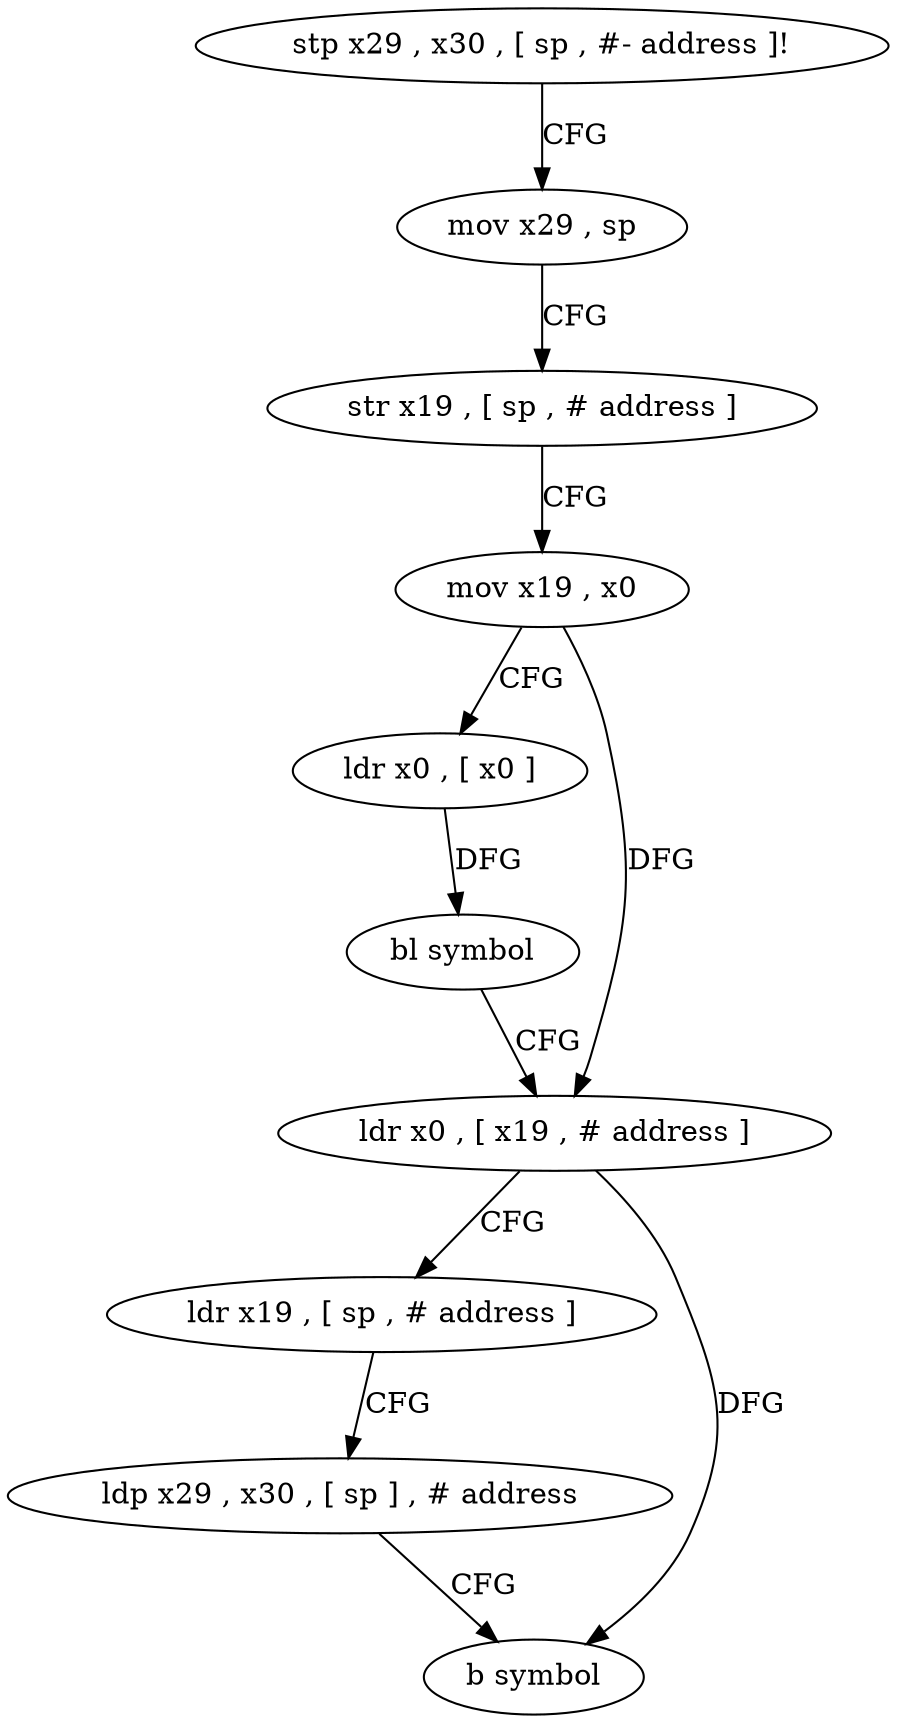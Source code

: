 digraph "func" {
"4236520" [label = "stp x29 , x30 , [ sp , #- address ]!" ]
"4236524" [label = "mov x29 , sp" ]
"4236528" [label = "str x19 , [ sp , # address ]" ]
"4236532" [label = "mov x19 , x0" ]
"4236536" [label = "ldr x0 , [ x0 ]" ]
"4236540" [label = "bl symbol" ]
"4236544" [label = "ldr x0 , [ x19 , # address ]" ]
"4236548" [label = "ldr x19 , [ sp , # address ]" ]
"4236552" [label = "ldp x29 , x30 , [ sp ] , # address" ]
"4236556" [label = "b symbol" ]
"4236520" -> "4236524" [ label = "CFG" ]
"4236524" -> "4236528" [ label = "CFG" ]
"4236528" -> "4236532" [ label = "CFG" ]
"4236532" -> "4236536" [ label = "CFG" ]
"4236532" -> "4236544" [ label = "DFG" ]
"4236536" -> "4236540" [ label = "DFG" ]
"4236540" -> "4236544" [ label = "CFG" ]
"4236544" -> "4236548" [ label = "CFG" ]
"4236544" -> "4236556" [ label = "DFG" ]
"4236548" -> "4236552" [ label = "CFG" ]
"4236552" -> "4236556" [ label = "CFG" ]
}

